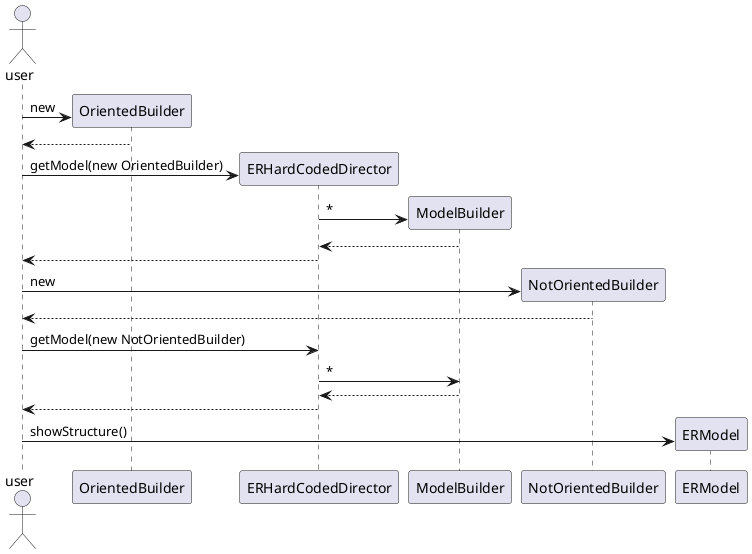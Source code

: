 @startuml

 
actor user 

create OrientedBuilder 

user -> OrientedBuilder: new
OrientedBuilder --> user
 

create ERHardCodedDirector
user ->ERHardCodedDirector: getModel(new OrientedBuilder)
 
create ModelBuilder
ERHardCodedDirector -> ModelBuilder: *
ModelBuilder --> ERHardCodedDirector
ERHardCodedDirector --> user
 

create NotOrientedBuilder
user -> NotOrientedBuilder: new
NotOrientedBuilder --> user
user ->ERHardCodedDirector: getModel(new NotOrientedBuilder)
ERHardCodedDirector -> ModelBuilder: *
ModelBuilder --> ERHardCodedDirector
ERHardCodedDirector --> user

create ERModel
user -> ERModel: showStructure()


@enduml